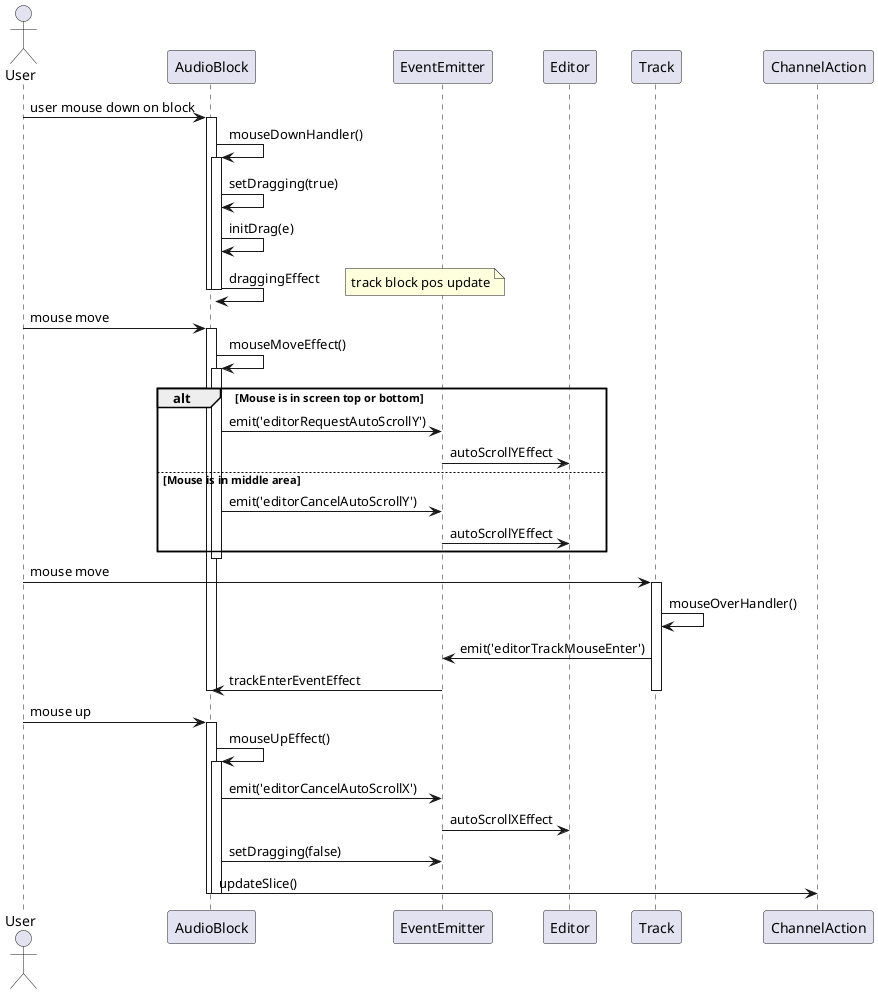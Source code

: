 @startuml
actor User

User -> AudioBlock: user mouse down on block
activate AudioBlock
AudioBlock -> AudioBlock: mouseDownHandler()
activate AudioBlock
AudioBlock -> AudioBlock: setDragging(true)
AudioBlock -> AudioBlock: initDrag(e)
AudioBlock -> AudioBlock: draggingEffect
note right: track block pos update
deactivate AudioBlock
deactivate AudioBlock

User -> AudioBlock: mouse move
activate AudioBlock
AudioBlock -> AudioBlock: mouseMoveEffect()
activate AudioBlock
alt Mouse is in screen top or bottom
  AudioBlock -> EventEmitter: emit('editorRequestAutoScrollY')
  EventEmitter -> Editor: autoScrollYEffect
else Mouse is in middle area
  AudioBlock -> EventEmitter: emit('editorCancelAutoScrollY')
  EventEmitter -> Editor: autoScrollYEffect
end
deactivate AudioBlock

User -> Track: mouse move
activate Track
  Track -> Track: mouseOverHandler()
  Track -> EventEmitter: emit('editorTrackMouseEnter')
  EventEmitter -> AudioBlock: trackEnterEventEffect
deactivate Track
deactivate AudioBlock


User -> AudioBlock: mouse up
activate AudioBlock
AudioBlock -> AudioBlock: mouseUpEffect()
activate AudioBlock
  AudioBlock -> EventEmitter: emit('editorCancelAutoScrollX')
  EventEmitter -> Editor: autoScrollXEffect
  AudioBlock -> EventEmitter: setDragging(false)
  AudioBlock -> ChannelAction: updateSlice()
deactivate AudioBlock
deactivate AudioBlock

@enduml

